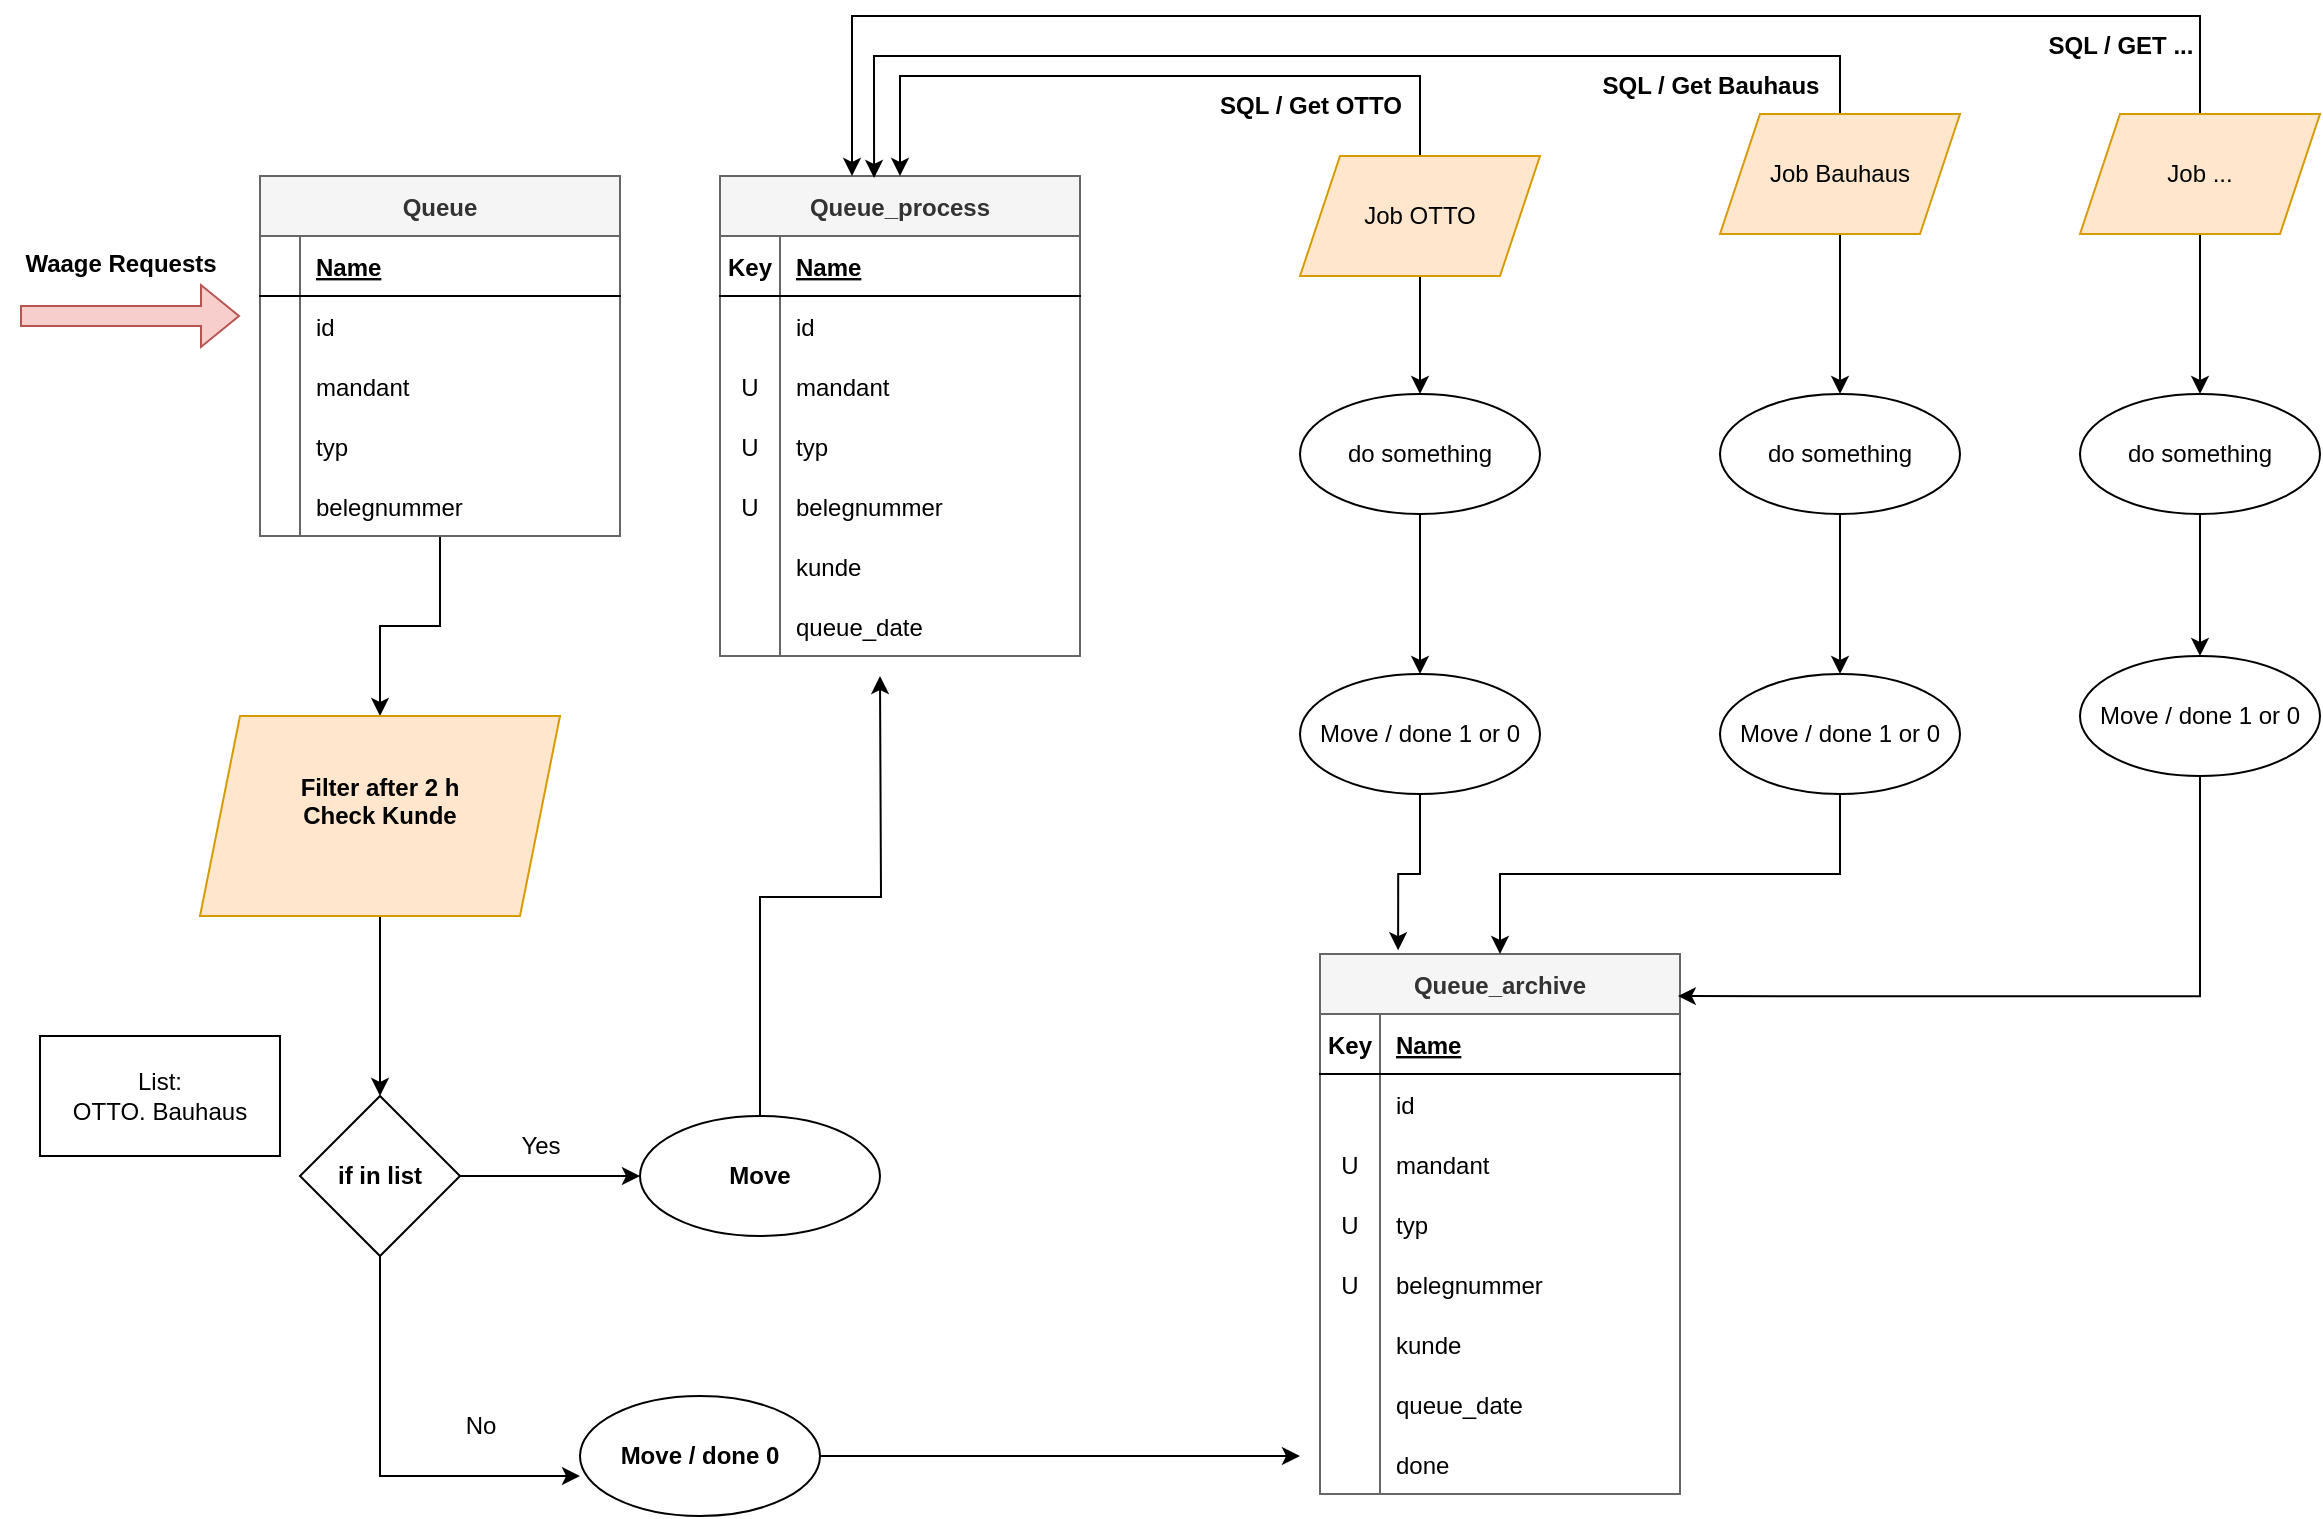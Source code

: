 <mxfile version="20.1.1" type="github" pages="2">
  <diagram id="z2wBURFKFUIlG5yU794I" name="OMS Queue">
    <mxGraphModel dx="1142" dy="587" grid="1" gridSize="10" guides="1" tooltips="1" connect="1" arrows="1" fold="1" page="1" pageScale="1" pageWidth="1169" pageHeight="827" math="0" shadow="0">
      <root>
        <mxCell id="0" />
        <mxCell id="1" parent="0" />
        <mxCell id="aeMw-utTPkroUPWTOBPH-69" value="" style="edgeStyle=orthogonalEdgeStyle;rounded=0;orthogonalLoop=1;jettySize=auto;html=1;" parent="1" source="aeMw-utTPkroUPWTOBPH-1" target="aeMw-utTPkroUPWTOBPH-68" edge="1">
          <mxGeometry relative="1" as="geometry" />
        </mxCell>
        <mxCell id="aeMw-utTPkroUPWTOBPH-1" value="Queue" style="shape=table;startSize=30;container=1;collapsible=1;childLayout=tableLayout;fixedRows=1;rowLines=0;fontStyle=1;align=center;resizeLast=1;fillColor=#f5f5f5;fontColor=#333333;strokeColor=#666666;" parent="1" vertex="1">
          <mxGeometry x="130" y="100" width="180" height="180" as="geometry" />
        </mxCell>
        <mxCell id="aeMw-utTPkroUPWTOBPH-2" value="" style="shape=tableRow;horizontal=0;startSize=0;swimlaneHead=0;swimlaneBody=0;fillColor=none;collapsible=0;dropTarget=0;points=[[0,0.5],[1,0.5]];portConstraint=eastwest;top=0;left=0;right=0;bottom=1;" parent="aeMw-utTPkroUPWTOBPH-1" vertex="1">
          <mxGeometry y="30" width="180" height="30" as="geometry" />
        </mxCell>
        <mxCell id="aeMw-utTPkroUPWTOBPH-3" value="" style="shape=partialRectangle;connectable=0;fillColor=none;top=0;left=0;bottom=0;right=0;fontStyle=1;overflow=hidden;" parent="aeMw-utTPkroUPWTOBPH-2" vertex="1">
          <mxGeometry width="20" height="30" as="geometry">
            <mxRectangle width="20" height="30" as="alternateBounds" />
          </mxGeometry>
        </mxCell>
        <mxCell id="aeMw-utTPkroUPWTOBPH-4" value="Name" style="shape=partialRectangle;connectable=0;fillColor=none;top=0;left=0;bottom=0;right=0;align=left;spacingLeft=6;fontStyle=5;overflow=hidden;" parent="aeMw-utTPkroUPWTOBPH-2" vertex="1">
          <mxGeometry x="20" width="160" height="30" as="geometry">
            <mxRectangle width="160" height="30" as="alternateBounds" />
          </mxGeometry>
        </mxCell>
        <mxCell id="aeMw-utTPkroUPWTOBPH-5" value="" style="shape=tableRow;horizontal=0;startSize=0;swimlaneHead=0;swimlaneBody=0;fillColor=none;collapsible=0;dropTarget=0;points=[[0,0.5],[1,0.5]];portConstraint=eastwest;top=0;left=0;right=0;bottom=0;" parent="aeMw-utTPkroUPWTOBPH-1" vertex="1">
          <mxGeometry y="60" width="180" height="30" as="geometry" />
        </mxCell>
        <mxCell id="aeMw-utTPkroUPWTOBPH-6" value="" style="shape=partialRectangle;connectable=0;fillColor=none;top=0;left=0;bottom=0;right=0;editable=1;overflow=hidden;" parent="aeMw-utTPkroUPWTOBPH-5" vertex="1">
          <mxGeometry width="20" height="30" as="geometry">
            <mxRectangle width="20" height="30" as="alternateBounds" />
          </mxGeometry>
        </mxCell>
        <mxCell id="aeMw-utTPkroUPWTOBPH-7" value="id" style="shape=partialRectangle;connectable=0;fillColor=none;top=0;left=0;bottom=0;right=0;align=left;spacingLeft=6;overflow=hidden;" parent="aeMw-utTPkroUPWTOBPH-5" vertex="1">
          <mxGeometry x="20" width="160" height="30" as="geometry">
            <mxRectangle width="160" height="30" as="alternateBounds" />
          </mxGeometry>
        </mxCell>
        <mxCell id="aeMw-utTPkroUPWTOBPH-8" value="" style="shape=tableRow;horizontal=0;startSize=0;swimlaneHead=0;swimlaneBody=0;fillColor=none;collapsible=0;dropTarget=0;points=[[0,0.5],[1,0.5]];portConstraint=eastwest;top=0;left=0;right=0;bottom=0;" parent="aeMw-utTPkroUPWTOBPH-1" vertex="1">
          <mxGeometry y="90" width="180" height="30" as="geometry" />
        </mxCell>
        <mxCell id="aeMw-utTPkroUPWTOBPH-9" value="" style="shape=partialRectangle;connectable=0;fillColor=none;top=0;left=0;bottom=0;right=0;editable=1;overflow=hidden;" parent="aeMw-utTPkroUPWTOBPH-8" vertex="1">
          <mxGeometry width="20" height="30" as="geometry">
            <mxRectangle width="20" height="30" as="alternateBounds" />
          </mxGeometry>
        </mxCell>
        <mxCell id="aeMw-utTPkroUPWTOBPH-10" value="mandant" style="shape=partialRectangle;connectable=0;fillColor=none;top=0;left=0;bottom=0;right=0;align=left;spacingLeft=6;overflow=hidden;" parent="aeMw-utTPkroUPWTOBPH-8" vertex="1">
          <mxGeometry x="20" width="160" height="30" as="geometry">
            <mxRectangle width="160" height="30" as="alternateBounds" />
          </mxGeometry>
        </mxCell>
        <mxCell id="aeMw-utTPkroUPWTOBPH-19" value="" style="shape=tableRow;horizontal=0;startSize=0;swimlaneHead=0;swimlaneBody=0;fillColor=none;collapsible=0;dropTarget=0;points=[[0,0.5],[1,0.5]];portConstraint=eastwest;top=0;left=0;right=0;bottom=0;" parent="aeMw-utTPkroUPWTOBPH-1" vertex="1">
          <mxGeometry y="120" width="180" height="30" as="geometry" />
        </mxCell>
        <mxCell id="aeMw-utTPkroUPWTOBPH-20" value="" style="shape=partialRectangle;connectable=0;fillColor=none;top=0;left=0;bottom=0;right=0;editable=1;overflow=hidden;" parent="aeMw-utTPkroUPWTOBPH-19" vertex="1">
          <mxGeometry width="20" height="30" as="geometry">
            <mxRectangle width="20" height="30" as="alternateBounds" />
          </mxGeometry>
        </mxCell>
        <mxCell id="aeMw-utTPkroUPWTOBPH-21" value="typ" style="shape=partialRectangle;connectable=0;fillColor=none;top=0;left=0;bottom=0;right=0;align=left;spacingLeft=6;overflow=hidden;" parent="aeMw-utTPkroUPWTOBPH-19" vertex="1">
          <mxGeometry x="20" width="160" height="30" as="geometry">
            <mxRectangle width="160" height="30" as="alternateBounds" />
          </mxGeometry>
        </mxCell>
        <mxCell id="aeMw-utTPkroUPWTOBPH-11" value="" style="shape=tableRow;horizontal=0;startSize=0;swimlaneHead=0;swimlaneBody=0;fillColor=none;collapsible=0;dropTarget=0;points=[[0,0.5],[1,0.5]];portConstraint=eastwest;top=0;left=0;right=0;bottom=0;" parent="aeMw-utTPkroUPWTOBPH-1" vertex="1">
          <mxGeometry y="150" width="180" height="30" as="geometry" />
        </mxCell>
        <mxCell id="aeMw-utTPkroUPWTOBPH-12" value="" style="shape=partialRectangle;connectable=0;fillColor=none;top=0;left=0;bottom=0;right=0;editable=1;overflow=hidden;" parent="aeMw-utTPkroUPWTOBPH-11" vertex="1">
          <mxGeometry width="20" height="30" as="geometry">
            <mxRectangle width="20" height="30" as="alternateBounds" />
          </mxGeometry>
        </mxCell>
        <mxCell id="aeMw-utTPkroUPWTOBPH-13" value="belegnummer" style="shape=partialRectangle;connectable=0;fillColor=none;top=0;left=0;bottom=0;right=0;align=left;spacingLeft=6;overflow=hidden;" parent="aeMw-utTPkroUPWTOBPH-11" vertex="1">
          <mxGeometry x="20" width="160" height="30" as="geometry">
            <mxRectangle width="160" height="30" as="alternateBounds" />
          </mxGeometry>
        </mxCell>
        <mxCell id="aeMw-utTPkroUPWTOBPH-25" value="Queue_process" style="shape=table;startSize=30;container=1;collapsible=1;childLayout=tableLayout;fixedRows=1;rowLines=0;fontStyle=1;align=center;resizeLast=1;fillColor=#f5f5f5;fontColor=#333333;strokeColor=#666666;" parent="1" vertex="1">
          <mxGeometry x="360" y="100" width="180" height="240" as="geometry" />
        </mxCell>
        <mxCell id="aeMw-utTPkroUPWTOBPH-26" value="" style="shape=tableRow;horizontal=0;startSize=0;swimlaneHead=0;swimlaneBody=0;fillColor=none;collapsible=0;dropTarget=0;points=[[0,0.5],[1,0.5]];portConstraint=eastwest;top=0;left=0;right=0;bottom=1;" parent="aeMw-utTPkroUPWTOBPH-25" vertex="1">
          <mxGeometry y="30" width="180" height="30" as="geometry" />
        </mxCell>
        <mxCell id="aeMw-utTPkroUPWTOBPH-27" value="Key" style="shape=partialRectangle;connectable=0;fillColor=none;top=0;left=0;bottom=0;right=0;fontStyle=1;overflow=hidden;" parent="aeMw-utTPkroUPWTOBPH-26" vertex="1">
          <mxGeometry width="30" height="30" as="geometry">
            <mxRectangle width="30" height="30" as="alternateBounds" />
          </mxGeometry>
        </mxCell>
        <mxCell id="aeMw-utTPkroUPWTOBPH-28" value="Name" style="shape=partialRectangle;connectable=0;fillColor=none;top=0;left=0;bottom=0;right=0;align=left;spacingLeft=6;fontStyle=5;overflow=hidden;" parent="aeMw-utTPkroUPWTOBPH-26" vertex="1">
          <mxGeometry x="30" width="150" height="30" as="geometry">
            <mxRectangle width="150" height="30" as="alternateBounds" />
          </mxGeometry>
        </mxCell>
        <mxCell id="aeMw-utTPkroUPWTOBPH-29" value="" style="shape=tableRow;horizontal=0;startSize=0;swimlaneHead=0;swimlaneBody=0;fillColor=none;collapsible=0;dropTarget=0;points=[[0,0.5],[1,0.5]];portConstraint=eastwest;top=0;left=0;right=0;bottom=0;" parent="aeMw-utTPkroUPWTOBPH-25" vertex="1">
          <mxGeometry y="60" width="180" height="30" as="geometry" />
        </mxCell>
        <mxCell id="aeMw-utTPkroUPWTOBPH-30" value="" style="shape=partialRectangle;connectable=0;fillColor=none;top=0;left=0;bottom=0;right=0;editable=1;overflow=hidden;" parent="aeMw-utTPkroUPWTOBPH-29" vertex="1">
          <mxGeometry width="30" height="30" as="geometry">
            <mxRectangle width="30" height="30" as="alternateBounds" />
          </mxGeometry>
        </mxCell>
        <mxCell id="aeMw-utTPkroUPWTOBPH-31" value="id" style="shape=partialRectangle;connectable=0;fillColor=none;top=0;left=0;bottom=0;right=0;align=left;spacingLeft=6;overflow=hidden;" parent="aeMw-utTPkroUPWTOBPH-29" vertex="1">
          <mxGeometry x="30" width="150" height="30" as="geometry">
            <mxRectangle width="150" height="30" as="alternateBounds" />
          </mxGeometry>
        </mxCell>
        <mxCell id="aeMw-utTPkroUPWTOBPH-32" value="" style="shape=tableRow;horizontal=0;startSize=0;swimlaneHead=0;swimlaneBody=0;fillColor=none;collapsible=0;dropTarget=0;points=[[0,0.5],[1,0.5]];portConstraint=eastwest;top=0;left=0;right=0;bottom=0;" parent="aeMw-utTPkroUPWTOBPH-25" vertex="1">
          <mxGeometry y="90" width="180" height="30" as="geometry" />
        </mxCell>
        <mxCell id="aeMw-utTPkroUPWTOBPH-33" value="U" style="shape=partialRectangle;connectable=0;fillColor=none;top=0;left=0;bottom=0;right=0;editable=1;overflow=hidden;" parent="aeMw-utTPkroUPWTOBPH-32" vertex="1">
          <mxGeometry width="30" height="30" as="geometry">
            <mxRectangle width="30" height="30" as="alternateBounds" />
          </mxGeometry>
        </mxCell>
        <mxCell id="aeMw-utTPkroUPWTOBPH-34" value="mandant" style="shape=partialRectangle;connectable=0;fillColor=none;top=0;left=0;bottom=0;right=0;align=left;spacingLeft=6;overflow=hidden;" parent="aeMw-utTPkroUPWTOBPH-32" vertex="1">
          <mxGeometry x="30" width="150" height="30" as="geometry">
            <mxRectangle width="150" height="30" as="alternateBounds" />
          </mxGeometry>
        </mxCell>
        <mxCell id="aeMw-utTPkroUPWTOBPH-35" value="" style="shape=tableRow;horizontal=0;startSize=0;swimlaneHead=0;swimlaneBody=0;fillColor=none;collapsible=0;dropTarget=0;points=[[0,0.5],[1,0.5]];portConstraint=eastwest;top=0;left=0;right=0;bottom=0;" parent="aeMw-utTPkroUPWTOBPH-25" vertex="1">
          <mxGeometry y="120" width="180" height="30" as="geometry" />
        </mxCell>
        <mxCell id="aeMw-utTPkroUPWTOBPH-36" value="U" style="shape=partialRectangle;connectable=0;fillColor=none;top=0;left=0;bottom=0;right=0;editable=1;overflow=hidden;" parent="aeMw-utTPkroUPWTOBPH-35" vertex="1">
          <mxGeometry width="30" height="30" as="geometry">
            <mxRectangle width="30" height="30" as="alternateBounds" />
          </mxGeometry>
        </mxCell>
        <mxCell id="aeMw-utTPkroUPWTOBPH-37" value="typ" style="shape=partialRectangle;connectable=0;fillColor=none;top=0;left=0;bottom=0;right=0;align=left;spacingLeft=6;overflow=hidden;" parent="aeMw-utTPkroUPWTOBPH-35" vertex="1">
          <mxGeometry x="30" width="150" height="30" as="geometry">
            <mxRectangle width="150" height="30" as="alternateBounds" />
          </mxGeometry>
        </mxCell>
        <mxCell id="aeMw-utTPkroUPWTOBPH-38" value="" style="shape=tableRow;horizontal=0;startSize=0;swimlaneHead=0;swimlaneBody=0;fillColor=none;collapsible=0;dropTarget=0;points=[[0,0.5],[1,0.5]];portConstraint=eastwest;top=0;left=0;right=0;bottom=0;" parent="aeMw-utTPkroUPWTOBPH-25" vertex="1">
          <mxGeometry y="150" width="180" height="30" as="geometry" />
        </mxCell>
        <mxCell id="aeMw-utTPkroUPWTOBPH-39" value="U" style="shape=partialRectangle;connectable=0;fillColor=none;top=0;left=0;bottom=0;right=0;editable=1;overflow=hidden;" parent="aeMw-utTPkroUPWTOBPH-38" vertex="1">
          <mxGeometry width="30" height="30" as="geometry">
            <mxRectangle width="30" height="30" as="alternateBounds" />
          </mxGeometry>
        </mxCell>
        <mxCell id="aeMw-utTPkroUPWTOBPH-40" value="belegnummer" style="shape=partialRectangle;connectable=0;fillColor=none;top=0;left=0;bottom=0;right=0;align=left;spacingLeft=6;overflow=hidden;" parent="aeMw-utTPkroUPWTOBPH-38" vertex="1">
          <mxGeometry x="30" width="150" height="30" as="geometry">
            <mxRectangle width="150" height="30" as="alternateBounds" />
          </mxGeometry>
        </mxCell>
        <mxCell id="aeMw-utTPkroUPWTOBPH-41" value="" style="shape=tableRow;horizontal=0;startSize=0;swimlaneHead=0;swimlaneBody=0;fillColor=none;collapsible=0;dropTarget=0;points=[[0,0.5],[1,0.5]];portConstraint=eastwest;top=0;left=0;right=0;bottom=0;" parent="aeMw-utTPkroUPWTOBPH-25" vertex="1">
          <mxGeometry y="180" width="180" height="30" as="geometry" />
        </mxCell>
        <mxCell id="aeMw-utTPkroUPWTOBPH-42" value="" style="shape=partialRectangle;connectable=0;fillColor=none;top=0;left=0;bottom=0;right=0;editable=1;overflow=hidden;" parent="aeMw-utTPkroUPWTOBPH-41" vertex="1">
          <mxGeometry width="30" height="30" as="geometry">
            <mxRectangle width="30" height="30" as="alternateBounds" />
          </mxGeometry>
        </mxCell>
        <mxCell id="aeMw-utTPkroUPWTOBPH-43" value="kunde" style="shape=partialRectangle;connectable=0;fillColor=none;top=0;left=0;bottom=0;right=0;align=left;spacingLeft=6;overflow=hidden;" parent="aeMw-utTPkroUPWTOBPH-41" vertex="1">
          <mxGeometry x="30" width="150" height="30" as="geometry">
            <mxRectangle width="150" height="30" as="alternateBounds" />
          </mxGeometry>
        </mxCell>
        <mxCell id="aeMw-utTPkroUPWTOBPH-98" value="" style="shape=tableRow;horizontal=0;startSize=0;swimlaneHead=0;swimlaneBody=0;fillColor=none;collapsible=0;dropTarget=0;points=[[0,0.5],[1,0.5]];portConstraint=eastwest;top=0;left=0;right=0;bottom=0;" parent="aeMw-utTPkroUPWTOBPH-25" vertex="1">
          <mxGeometry y="210" width="180" height="30" as="geometry" />
        </mxCell>
        <mxCell id="aeMw-utTPkroUPWTOBPH-99" value="" style="shape=partialRectangle;connectable=0;fillColor=none;top=0;left=0;bottom=0;right=0;editable=1;overflow=hidden;" parent="aeMw-utTPkroUPWTOBPH-98" vertex="1">
          <mxGeometry width="30" height="30" as="geometry">
            <mxRectangle width="30" height="30" as="alternateBounds" />
          </mxGeometry>
        </mxCell>
        <mxCell id="aeMw-utTPkroUPWTOBPH-100" value="queue_date" style="shape=partialRectangle;connectable=0;fillColor=none;top=0;left=0;bottom=0;right=0;align=left;spacingLeft=6;overflow=hidden;" parent="aeMw-utTPkroUPWTOBPH-98" vertex="1">
          <mxGeometry x="30" width="150" height="30" as="geometry">
            <mxRectangle width="150" height="30" as="alternateBounds" />
          </mxGeometry>
        </mxCell>
        <mxCell id="aeMw-utTPkroUPWTOBPH-44" value="Queue_archive" style="shape=table;startSize=30;container=1;collapsible=1;childLayout=tableLayout;fixedRows=1;rowLines=0;fontStyle=1;align=center;resizeLast=1;fillColor=#f5f5f5;fontColor=#333333;strokeColor=#666666;" parent="1" vertex="1">
          <mxGeometry x="660" y="489" width="180" height="270" as="geometry">
            <mxRectangle x="720" y="130" width="130" height="30" as="alternateBounds" />
          </mxGeometry>
        </mxCell>
        <mxCell id="aeMw-utTPkroUPWTOBPH-45" value="" style="shape=tableRow;horizontal=0;startSize=0;swimlaneHead=0;swimlaneBody=0;fillColor=none;collapsible=0;dropTarget=0;points=[[0,0.5],[1,0.5]];portConstraint=eastwest;top=0;left=0;right=0;bottom=1;" parent="aeMw-utTPkroUPWTOBPH-44" vertex="1">
          <mxGeometry y="30" width="180" height="30" as="geometry" />
        </mxCell>
        <mxCell id="aeMw-utTPkroUPWTOBPH-46" value="Key" style="shape=partialRectangle;connectable=0;fillColor=none;top=0;left=0;bottom=0;right=0;fontStyle=1;overflow=hidden;" parent="aeMw-utTPkroUPWTOBPH-45" vertex="1">
          <mxGeometry width="30" height="30" as="geometry">
            <mxRectangle width="30" height="30" as="alternateBounds" />
          </mxGeometry>
        </mxCell>
        <mxCell id="aeMw-utTPkroUPWTOBPH-47" value="Name" style="shape=partialRectangle;connectable=0;fillColor=none;top=0;left=0;bottom=0;right=0;align=left;spacingLeft=6;fontStyle=5;overflow=hidden;" parent="aeMw-utTPkroUPWTOBPH-45" vertex="1">
          <mxGeometry x="30" width="150" height="30" as="geometry">
            <mxRectangle width="150" height="30" as="alternateBounds" />
          </mxGeometry>
        </mxCell>
        <mxCell id="aeMw-utTPkroUPWTOBPH-48" value="" style="shape=tableRow;horizontal=0;startSize=0;swimlaneHead=0;swimlaneBody=0;fillColor=none;collapsible=0;dropTarget=0;points=[[0,0.5],[1,0.5]];portConstraint=eastwest;top=0;left=0;right=0;bottom=0;" parent="aeMw-utTPkroUPWTOBPH-44" vertex="1">
          <mxGeometry y="60" width="180" height="30" as="geometry" />
        </mxCell>
        <mxCell id="aeMw-utTPkroUPWTOBPH-49" value="" style="shape=partialRectangle;connectable=0;fillColor=none;top=0;left=0;bottom=0;right=0;editable=1;overflow=hidden;" parent="aeMw-utTPkroUPWTOBPH-48" vertex="1">
          <mxGeometry width="30" height="30" as="geometry">
            <mxRectangle width="30" height="30" as="alternateBounds" />
          </mxGeometry>
        </mxCell>
        <mxCell id="aeMw-utTPkroUPWTOBPH-50" value="id" style="shape=partialRectangle;connectable=0;fillColor=none;top=0;left=0;bottom=0;right=0;align=left;spacingLeft=6;overflow=hidden;" parent="aeMw-utTPkroUPWTOBPH-48" vertex="1">
          <mxGeometry x="30" width="150" height="30" as="geometry">
            <mxRectangle width="150" height="30" as="alternateBounds" />
          </mxGeometry>
        </mxCell>
        <mxCell id="aeMw-utTPkroUPWTOBPH-51" value="" style="shape=tableRow;horizontal=0;startSize=0;swimlaneHead=0;swimlaneBody=0;fillColor=none;collapsible=0;dropTarget=0;points=[[0,0.5],[1,0.5]];portConstraint=eastwest;top=0;left=0;right=0;bottom=0;" parent="aeMw-utTPkroUPWTOBPH-44" vertex="1">
          <mxGeometry y="90" width="180" height="30" as="geometry" />
        </mxCell>
        <mxCell id="aeMw-utTPkroUPWTOBPH-52" value="U" style="shape=partialRectangle;connectable=0;fillColor=none;top=0;left=0;bottom=0;right=0;editable=1;overflow=hidden;" parent="aeMw-utTPkroUPWTOBPH-51" vertex="1">
          <mxGeometry width="30" height="30" as="geometry">
            <mxRectangle width="30" height="30" as="alternateBounds" />
          </mxGeometry>
        </mxCell>
        <mxCell id="aeMw-utTPkroUPWTOBPH-53" value="mandant" style="shape=partialRectangle;connectable=0;fillColor=none;top=0;left=0;bottom=0;right=0;align=left;spacingLeft=6;overflow=hidden;" parent="aeMw-utTPkroUPWTOBPH-51" vertex="1">
          <mxGeometry x="30" width="150" height="30" as="geometry">
            <mxRectangle width="150" height="30" as="alternateBounds" />
          </mxGeometry>
        </mxCell>
        <mxCell id="aeMw-utTPkroUPWTOBPH-54" value="" style="shape=tableRow;horizontal=0;startSize=0;swimlaneHead=0;swimlaneBody=0;fillColor=none;collapsible=0;dropTarget=0;points=[[0,0.5],[1,0.5]];portConstraint=eastwest;top=0;left=0;right=0;bottom=0;" parent="aeMw-utTPkroUPWTOBPH-44" vertex="1">
          <mxGeometry y="120" width="180" height="30" as="geometry" />
        </mxCell>
        <mxCell id="aeMw-utTPkroUPWTOBPH-55" value="U" style="shape=partialRectangle;connectable=0;fillColor=none;top=0;left=0;bottom=0;right=0;editable=1;overflow=hidden;" parent="aeMw-utTPkroUPWTOBPH-54" vertex="1">
          <mxGeometry width="30" height="30" as="geometry">
            <mxRectangle width="30" height="30" as="alternateBounds" />
          </mxGeometry>
        </mxCell>
        <mxCell id="aeMw-utTPkroUPWTOBPH-56" value="typ" style="shape=partialRectangle;connectable=0;fillColor=none;top=0;left=0;bottom=0;right=0;align=left;spacingLeft=6;overflow=hidden;" parent="aeMw-utTPkroUPWTOBPH-54" vertex="1">
          <mxGeometry x="30" width="150" height="30" as="geometry">
            <mxRectangle width="150" height="30" as="alternateBounds" />
          </mxGeometry>
        </mxCell>
        <mxCell id="aeMw-utTPkroUPWTOBPH-57" value="" style="shape=tableRow;horizontal=0;startSize=0;swimlaneHead=0;swimlaneBody=0;fillColor=none;collapsible=0;dropTarget=0;points=[[0,0.5],[1,0.5]];portConstraint=eastwest;top=0;left=0;right=0;bottom=0;" parent="aeMw-utTPkroUPWTOBPH-44" vertex="1">
          <mxGeometry y="150" width="180" height="30" as="geometry" />
        </mxCell>
        <mxCell id="aeMw-utTPkroUPWTOBPH-58" value="U" style="shape=partialRectangle;connectable=0;fillColor=none;top=0;left=0;bottom=0;right=0;editable=1;overflow=hidden;" parent="aeMw-utTPkroUPWTOBPH-57" vertex="1">
          <mxGeometry width="30" height="30" as="geometry">
            <mxRectangle width="30" height="30" as="alternateBounds" />
          </mxGeometry>
        </mxCell>
        <mxCell id="aeMw-utTPkroUPWTOBPH-59" value="belegnummer" style="shape=partialRectangle;connectable=0;fillColor=none;top=0;left=0;bottom=0;right=0;align=left;spacingLeft=6;overflow=hidden;" parent="aeMw-utTPkroUPWTOBPH-57" vertex="1">
          <mxGeometry x="30" width="150" height="30" as="geometry">
            <mxRectangle width="150" height="30" as="alternateBounds" />
          </mxGeometry>
        </mxCell>
        <mxCell id="aeMw-utTPkroUPWTOBPH-60" value="" style="shape=tableRow;horizontal=0;startSize=0;swimlaneHead=0;swimlaneBody=0;fillColor=none;collapsible=0;dropTarget=0;points=[[0,0.5],[1,0.5]];portConstraint=eastwest;top=0;left=0;right=0;bottom=0;" parent="aeMw-utTPkroUPWTOBPH-44" vertex="1">
          <mxGeometry y="180" width="180" height="30" as="geometry" />
        </mxCell>
        <mxCell id="aeMw-utTPkroUPWTOBPH-61" value="" style="shape=partialRectangle;connectable=0;fillColor=none;top=0;left=0;bottom=0;right=0;editable=1;overflow=hidden;" parent="aeMw-utTPkroUPWTOBPH-60" vertex="1">
          <mxGeometry width="30" height="30" as="geometry">
            <mxRectangle width="30" height="30" as="alternateBounds" />
          </mxGeometry>
        </mxCell>
        <mxCell id="aeMw-utTPkroUPWTOBPH-62" value="kunde" style="shape=partialRectangle;connectable=0;fillColor=none;top=0;left=0;bottom=0;right=0;align=left;spacingLeft=6;overflow=hidden;" parent="aeMw-utTPkroUPWTOBPH-60" vertex="1">
          <mxGeometry x="30" width="150" height="30" as="geometry">
            <mxRectangle width="150" height="30" as="alternateBounds" />
          </mxGeometry>
        </mxCell>
        <mxCell id="aeMw-utTPkroUPWTOBPH-63" value="" style="shape=tableRow;horizontal=0;startSize=0;swimlaneHead=0;swimlaneBody=0;fillColor=none;collapsible=0;dropTarget=0;points=[[0,0.5],[1,0.5]];portConstraint=eastwest;top=0;left=0;right=0;bottom=0;" parent="aeMw-utTPkroUPWTOBPH-44" vertex="1">
          <mxGeometry y="210" width="180" height="30" as="geometry" />
        </mxCell>
        <mxCell id="aeMw-utTPkroUPWTOBPH-64" value="" style="shape=partialRectangle;connectable=0;fillColor=none;top=0;left=0;bottom=0;right=0;editable=1;overflow=hidden;" parent="aeMw-utTPkroUPWTOBPH-63" vertex="1">
          <mxGeometry width="30" height="30" as="geometry">
            <mxRectangle width="30" height="30" as="alternateBounds" />
          </mxGeometry>
        </mxCell>
        <mxCell id="aeMw-utTPkroUPWTOBPH-65" value="queue_date" style="shape=partialRectangle;connectable=0;fillColor=none;top=0;left=0;bottom=0;right=0;align=left;spacingLeft=6;overflow=hidden;" parent="aeMw-utTPkroUPWTOBPH-63" vertex="1">
          <mxGeometry x="30" width="150" height="30" as="geometry">
            <mxRectangle width="150" height="30" as="alternateBounds" />
          </mxGeometry>
        </mxCell>
        <mxCell id="aeMw-utTPkroUPWTOBPH-91" value="" style="shape=tableRow;horizontal=0;startSize=0;swimlaneHead=0;swimlaneBody=0;fillColor=none;collapsible=0;dropTarget=0;points=[[0,0.5],[1,0.5]];portConstraint=eastwest;top=0;left=0;right=0;bottom=0;" parent="aeMw-utTPkroUPWTOBPH-44" vertex="1">
          <mxGeometry y="240" width="180" height="30" as="geometry" />
        </mxCell>
        <mxCell id="aeMw-utTPkroUPWTOBPH-92" value="" style="shape=partialRectangle;connectable=0;fillColor=none;top=0;left=0;bottom=0;right=0;editable=1;overflow=hidden;" parent="aeMw-utTPkroUPWTOBPH-91" vertex="1">
          <mxGeometry width="30" height="30" as="geometry">
            <mxRectangle width="30" height="30" as="alternateBounds" />
          </mxGeometry>
        </mxCell>
        <mxCell id="aeMw-utTPkroUPWTOBPH-93" value="done" style="shape=partialRectangle;connectable=0;fillColor=none;top=0;left=0;bottom=0;right=0;align=left;spacingLeft=6;overflow=hidden;" parent="aeMw-utTPkroUPWTOBPH-91" vertex="1">
          <mxGeometry x="30" width="150" height="30" as="geometry">
            <mxRectangle width="150" height="30" as="alternateBounds" />
          </mxGeometry>
        </mxCell>
        <mxCell id="aeMw-utTPkroUPWTOBPH-96" style="edgeStyle=orthogonalEdgeStyle;rounded=0;orthogonalLoop=1;jettySize=auto;html=1;exitX=0.5;exitY=1;exitDx=0;exitDy=0;entryX=0.5;entryY=0;entryDx=0;entryDy=0;" parent="1" source="aeMw-utTPkroUPWTOBPH-68" target="aeMw-utTPkroUPWTOBPH-72" edge="1">
          <mxGeometry relative="1" as="geometry" />
        </mxCell>
        <mxCell id="aeMw-utTPkroUPWTOBPH-68" value="&lt;div&gt;Filter after 2 h&lt;/div&gt;&lt;div&gt;Check Kunde &lt;/div&gt;&lt;div&gt;&lt;br&gt;&lt;/div&gt;" style="shape=parallelogram;perimeter=parallelogramPerimeter;whiteSpace=wrap;html=1;fixedSize=1;startSize=30;fontStyle=1;fillColor=#ffe6cc;strokeColor=#d79b00;" parent="1" vertex="1">
          <mxGeometry x="100" y="370" width="180" height="100" as="geometry" />
        </mxCell>
        <mxCell id="aeMw-utTPkroUPWTOBPH-85" value="" style="edgeStyle=orthogonalEdgeStyle;rounded=0;orthogonalLoop=1;jettySize=auto;html=1;" parent="1" source="aeMw-utTPkroUPWTOBPH-72" target="aeMw-utTPkroUPWTOBPH-84" edge="1">
          <mxGeometry relative="1" as="geometry" />
        </mxCell>
        <mxCell id="aeMw-utTPkroUPWTOBPH-90" style="edgeStyle=orthogonalEdgeStyle;rounded=0;orthogonalLoop=1;jettySize=auto;html=1;exitX=0.5;exitY=1;exitDx=0;exitDy=0;entryX=0;entryY=0.667;entryDx=0;entryDy=0;entryPerimeter=0;" parent="1" source="aeMw-utTPkroUPWTOBPH-72" target="aeMw-utTPkroUPWTOBPH-78" edge="1">
          <mxGeometry relative="1" as="geometry" />
        </mxCell>
        <mxCell id="aeMw-utTPkroUPWTOBPH-72" value="if in list" style="rhombus;whiteSpace=wrap;html=1;startSize=30;fontStyle=1;" parent="1" vertex="1">
          <mxGeometry x="150" y="560" width="80" height="80" as="geometry" />
        </mxCell>
        <mxCell id="aeMw-utTPkroUPWTOBPH-126" style="edgeStyle=orthogonalEdgeStyle;rounded=0;orthogonalLoop=1;jettySize=auto;html=1;exitX=1;exitY=0.5;exitDx=0;exitDy=0;" parent="1" source="aeMw-utTPkroUPWTOBPH-78" edge="1">
          <mxGeometry relative="1" as="geometry">
            <mxPoint x="650" y="740" as="targetPoint" />
          </mxGeometry>
        </mxCell>
        <mxCell id="aeMw-utTPkroUPWTOBPH-78" value="Move / done 0" style="ellipse;whiteSpace=wrap;html=1;startSize=30;fontStyle=1;" parent="1" vertex="1">
          <mxGeometry x="290" y="710" width="120" height="60" as="geometry" />
        </mxCell>
        <mxCell id="aeMw-utTPkroUPWTOBPH-81" value="No" style="text;html=1;align=center;verticalAlign=middle;resizable=0;points=[];autosize=1;strokeColor=none;fillColor=none;" parent="1" vertex="1">
          <mxGeometry x="220" y="710" width="40" height="30" as="geometry" />
        </mxCell>
        <mxCell id="aeMw-utTPkroUPWTOBPH-95" style="edgeStyle=orthogonalEdgeStyle;rounded=0;orthogonalLoop=1;jettySize=auto;html=1;exitX=0.5;exitY=0;exitDx=0;exitDy=0;" parent="1" source="aeMw-utTPkroUPWTOBPH-84" edge="1">
          <mxGeometry relative="1" as="geometry">
            <mxPoint x="440" y="350" as="targetPoint" />
          </mxGeometry>
        </mxCell>
        <mxCell id="aeMw-utTPkroUPWTOBPH-84" value="Move" style="ellipse;whiteSpace=wrap;html=1;startSize=30;fontStyle=1;" parent="1" vertex="1">
          <mxGeometry x="320" y="570" width="120" height="60" as="geometry" />
        </mxCell>
        <mxCell id="aeMw-utTPkroUPWTOBPH-86" value="Yes" style="text;html=1;align=center;verticalAlign=middle;resizable=0;points=[];autosize=1;strokeColor=none;fillColor=none;" parent="1" vertex="1">
          <mxGeometry x="250" y="570" width="40" height="30" as="geometry" />
        </mxCell>
        <mxCell id="aeMw-utTPkroUPWTOBPH-97" value="&lt;div&gt;List: &lt;br&gt;&lt;/div&gt;&lt;div&gt;OTTO. Bauhaus&lt;br&gt;&lt;/div&gt;" style="rounded=0;whiteSpace=wrap;html=1;" parent="1" vertex="1">
          <mxGeometry x="20" y="530" width="120" height="60" as="geometry" />
        </mxCell>
        <mxCell id="aeMw-utTPkroUPWTOBPH-105" value="" style="edgeStyle=orthogonalEdgeStyle;rounded=0;orthogonalLoop=1;jettySize=auto;html=1;" parent="1" source="aeMw-utTPkroUPWTOBPH-102" target="aeMw-utTPkroUPWTOBPH-104" edge="1">
          <mxGeometry relative="1" as="geometry" />
        </mxCell>
        <mxCell id="aeMw-utTPkroUPWTOBPH-134" style="edgeStyle=orthogonalEdgeStyle;rounded=0;orthogonalLoop=1;jettySize=auto;html=1;exitX=0.5;exitY=0;exitDx=0;exitDy=0;entryX=0.5;entryY=0;entryDx=0;entryDy=0;" parent="1" source="aeMw-utTPkroUPWTOBPH-102" target="aeMw-utTPkroUPWTOBPH-25" edge="1">
          <mxGeometry relative="1" as="geometry">
            <Array as="points">
              <mxPoint x="710" y="50" />
              <mxPoint x="450" y="50" />
            </Array>
          </mxGeometry>
        </mxCell>
        <mxCell id="aeMw-utTPkroUPWTOBPH-102" value="Job OTTO" style="shape=parallelogram;perimeter=parallelogramPerimeter;whiteSpace=wrap;html=1;fixedSize=1;fillColor=#ffe6cc;strokeColor=#d79b00;" parent="1" vertex="1">
          <mxGeometry x="650" y="90" width="120" height="60" as="geometry" />
        </mxCell>
        <mxCell id="aeMw-utTPkroUPWTOBPH-107" value="" style="edgeStyle=orthogonalEdgeStyle;rounded=0;orthogonalLoop=1;jettySize=auto;html=1;" parent="1" source="aeMw-utTPkroUPWTOBPH-104" target="aeMw-utTPkroUPWTOBPH-106" edge="1">
          <mxGeometry relative="1" as="geometry" />
        </mxCell>
        <mxCell id="aeMw-utTPkroUPWTOBPH-104" value="do something" style="ellipse;whiteSpace=wrap;html=1;" parent="1" vertex="1">
          <mxGeometry x="650" y="209" width="120" height="60" as="geometry" />
        </mxCell>
        <mxCell id="aeMw-utTPkroUPWTOBPH-117" style="edgeStyle=orthogonalEdgeStyle;rounded=0;orthogonalLoop=1;jettySize=auto;html=1;exitX=0.5;exitY=1;exitDx=0;exitDy=0;entryX=0.217;entryY=-0.007;entryDx=0;entryDy=0;entryPerimeter=0;" parent="1" source="aeMw-utTPkroUPWTOBPH-106" target="aeMw-utTPkroUPWTOBPH-44" edge="1">
          <mxGeometry relative="1" as="geometry" />
        </mxCell>
        <mxCell id="aeMw-utTPkroUPWTOBPH-106" value="Move / done 1 or 0" style="ellipse;whiteSpace=wrap;html=1;" parent="1" vertex="1">
          <mxGeometry x="650" y="349" width="120" height="60" as="geometry" />
        </mxCell>
        <mxCell id="aeMw-utTPkroUPWTOBPH-113" value="" style="edgeStyle=orthogonalEdgeStyle;rounded=0;orthogonalLoop=1;jettySize=auto;html=1;" parent="1" source="aeMw-utTPkroUPWTOBPH-110" target="aeMw-utTPkroUPWTOBPH-112" edge="1">
          <mxGeometry relative="1" as="geometry" />
        </mxCell>
        <mxCell id="aeMw-utTPkroUPWTOBPH-120" style="edgeStyle=orthogonalEdgeStyle;rounded=0;orthogonalLoop=1;jettySize=auto;html=1;exitX=0;exitY=0.5;exitDx=0;exitDy=0;entryX=0.428;entryY=0.004;entryDx=0;entryDy=0;entryPerimeter=0;" parent="1" source="aeMw-utTPkroUPWTOBPH-110" target="aeMw-utTPkroUPWTOBPH-25" edge="1">
          <mxGeometry relative="1" as="geometry">
            <Array as="points">
              <mxPoint x="920" y="99" />
              <mxPoint x="920" y="40" />
              <mxPoint x="437" y="40" />
            </Array>
          </mxGeometry>
        </mxCell>
        <mxCell id="aeMw-utTPkroUPWTOBPH-110" value="Job Bauhaus" style="shape=parallelogram;perimeter=parallelogramPerimeter;whiteSpace=wrap;html=1;fixedSize=1;fillColor=#ffe6cc;strokeColor=#d79b00;" parent="1" vertex="1">
          <mxGeometry x="860" y="69" width="120" height="60" as="geometry" />
        </mxCell>
        <mxCell id="aeMw-utTPkroUPWTOBPH-115" value="" style="edgeStyle=orthogonalEdgeStyle;rounded=0;orthogonalLoop=1;jettySize=auto;html=1;" parent="1" source="aeMw-utTPkroUPWTOBPH-112" target="aeMw-utTPkroUPWTOBPH-114" edge="1">
          <mxGeometry relative="1" as="geometry" />
        </mxCell>
        <mxCell id="aeMw-utTPkroUPWTOBPH-112" value="do something" style="ellipse;whiteSpace=wrap;html=1;" parent="1" vertex="1">
          <mxGeometry x="860" y="209" width="120" height="60" as="geometry" />
        </mxCell>
        <mxCell id="aeMw-utTPkroUPWTOBPH-116" style="edgeStyle=orthogonalEdgeStyle;rounded=0;orthogonalLoop=1;jettySize=auto;html=1;exitX=0.5;exitY=1;exitDx=0;exitDy=0;" parent="1" source="aeMw-utTPkroUPWTOBPH-114" target="aeMw-utTPkroUPWTOBPH-44" edge="1">
          <mxGeometry relative="1" as="geometry" />
        </mxCell>
        <mxCell id="aeMw-utTPkroUPWTOBPH-114" value="Move / done 1 or 0" style="ellipse;whiteSpace=wrap;html=1;" parent="1" vertex="1">
          <mxGeometry x="860" y="349" width="120" height="60" as="geometry" />
        </mxCell>
        <mxCell id="aeMw-utTPkroUPWTOBPH-118" value="&lt;b&gt;SQL / Get OTTO &lt;/b&gt;" style="text;html=1;align=center;verticalAlign=middle;resizable=0;points=[];autosize=1;strokeColor=none;fillColor=none;" parent="1" vertex="1">
          <mxGeometry x="600" y="50" width="110" height="30" as="geometry" />
        </mxCell>
        <mxCell id="aeMw-utTPkroUPWTOBPH-119" value="&lt;b&gt;SQL / Get Bauhaus &lt;/b&gt;" style="text;html=1;align=center;verticalAlign=middle;resizable=0;points=[];autosize=1;strokeColor=none;fillColor=none;" parent="1" vertex="1">
          <mxGeometry x="790" y="40" width="130" height="30" as="geometry" />
        </mxCell>
        <mxCell id="aeMw-utTPkroUPWTOBPH-125" value="" style="edgeStyle=orthogonalEdgeStyle;rounded=0;orthogonalLoop=1;jettySize=auto;html=1;" parent="1" source="aeMw-utTPkroUPWTOBPH-121" target="aeMw-utTPkroUPWTOBPH-124" edge="1">
          <mxGeometry relative="1" as="geometry" />
        </mxCell>
        <mxCell id="aeMw-utTPkroUPWTOBPH-132" style="edgeStyle=orthogonalEdgeStyle;rounded=0;orthogonalLoop=1;jettySize=auto;html=1;exitX=0.5;exitY=0;exitDx=0;exitDy=0;" parent="1" source="aeMw-utTPkroUPWTOBPH-121" edge="1">
          <mxGeometry relative="1" as="geometry">
            <mxPoint x="426" y="100" as="targetPoint" />
            <Array as="points">
              <mxPoint x="1100" y="20" />
              <mxPoint x="426" y="20" />
            </Array>
          </mxGeometry>
        </mxCell>
        <mxCell id="aeMw-utTPkroUPWTOBPH-121" value="Job ..." style="shape=parallelogram;perimeter=parallelogramPerimeter;whiteSpace=wrap;html=1;fixedSize=1;fillColor=#ffe6cc;strokeColor=#d79b00;" parent="1" vertex="1">
          <mxGeometry x="1040" y="69" width="120" height="60" as="geometry" />
        </mxCell>
        <mxCell id="aeMw-utTPkroUPWTOBPH-130" value="" style="edgeStyle=orthogonalEdgeStyle;rounded=0;orthogonalLoop=1;jettySize=auto;html=1;" parent="1" source="aeMw-utTPkroUPWTOBPH-124" target="aeMw-utTPkroUPWTOBPH-129" edge="1">
          <mxGeometry relative="1" as="geometry" />
        </mxCell>
        <mxCell id="aeMw-utTPkroUPWTOBPH-124" value="do something" style="ellipse;whiteSpace=wrap;html=1;" parent="1" vertex="1">
          <mxGeometry x="1040" y="209" width="120" height="60" as="geometry" />
        </mxCell>
        <mxCell id="aeMw-utTPkroUPWTOBPH-127" value="" style="shape=flexArrow;endArrow=classic;html=1;rounded=0;fillColor=#f8cecc;strokeColor=#b85450;" parent="1" edge="1">
          <mxGeometry width="50" height="50" relative="1" as="geometry">
            <mxPoint x="10" y="170" as="sourcePoint" />
            <mxPoint x="120" y="170" as="targetPoint" />
          </mxGeometry>
        </mxCell>
        <mxCell id="aeMw-utTPkroUPWTOBPH-128" value="&lt;b&gt;Waage Requests&lt;/b&gt;" style="text;html=1;align=center;verticalAlign=middle;resizable=0;points=[];autosize=1;strokeColor=none;fillColor=none;" parent="1" vertex="1">
          <mxGeometry y="129" width="120" height="30" as="geometry" />
        </mxCell>
        <mxCell id="aeMw-utTPkroUPWTOBPH-131" style="edgeStyle=orthogonalEdgeStyle;rounded=0;orthogonalLoop=1;jettySize=auto;html=1;exitX=0.5;exitY=1;exitDx=0;exitDy=0;entryX=0.994;entryY=0.078;entryDx=0;entryDy=0;entryPerimeter=0;" parent="1" source="aeMw-utTPkroUPWTOBPH-129" target="aeMw-utTPkroUPWTOBPH-44" edge="1">
          <mxGeometry relative="1" as="geometry">
            <Array as="points">
              <mxPoint x="1100" y="510" />
            </Array>
          </mxGeometry>
        </mxCell>
        <mxCell id="aeMw-utTPkroUPWTOBPH-129" value="Move / done 1 or 0" style="ellipse;whiteSpace=wrap;html=1;" parent="1" vertex="1">
          <mxGeometry x="1040" y="340" width="120" height="60" as="geometry" />
        </mxCell>
        <mxCell id="aeMw-utTPkroUPWTOBPH-133" value="&lt;b&gt;SQL / GET ... &lt;/b&gt;" style="text;html=1;align=center;verticalAlign=middle;resizable=0;points=[];autosize=1;strokeColor=none;fillColor=none;" parent="1" vertex="1">
          <mxGeometry x="1010" y="20" width="100" height="30" as="geometry" />
        </mxCell>
      </root>
    </mxGraphModel>
  </diagram>
  <diagram id="cpuPdoIUr6XyI-UShZ2I" name="Page-2">
    <mxGraphModel dx="2203" dy="1143" grid="1" gridSize="10" guides="1" tooltips="1" connect="1" arrows="1" fold="1" page="1" pageScale="1" pageWidth="800" pageHeight="1169" math="0" shadow="0">
      <root>
        <mxCell id="0" />
        <mxCell id="1" parent="0" />
        <mxCell id="36xvRGKuoscDNlwEVNKY-104" value="" style="edgeStyle=orthogonalEdgeStyle;rounded=0;orthogonalLoop=1;jettySize=auto;html=1;" edge="1" parent="1" source="36xvRGKuoscDNlwEVNKY-18" target="36xvRGKuoscDNlwEVNKY-103">
          <mxGeometry relative="1" as="geometry" />
        </mxCell>
        <mxCell id="36xvRGKuoscDNlwEVNKY-18" value="Queue_process" style="shape=table;startSize=30;container=1;collapsible=1;childLayout=tableLayout;fixedRows=1;rowLines=0;fontStyle=1;align=center;resizeLast=1;fillColor=#f5f5f5;fontColor=#333333;strokeColor=#666666;" vertex="1" parent="1">
          <mxGeometry x="145" y="20" width="180" height="240" as="geometry" />
        </mxCell>
        <mxCell id="36xvRGKuoscDNlwEVNKY-19" value="" style="shape=tableRow;horizontal=0;startSize=0;swimlaneHead=0;swimlaneBody=0;fillColor=none;collapsible=0;dropTarget=0;points=[[0,0.5],[1,0.5]];portConstraint=eastwest;top=0;left=0;right=0;bottom=1;" vertex="1" parent="36xvRGKuoscDNlwEVNKY-18">
          <mxGeometry y="30" width="180" height="30" as="geometry" />
        </mxCell>
        <mxCell id="36xvRGKuoscDNlwEVNKY-20" value="Key" style="shape=partialRectangle;connectable=0;fillColor=none;top=0;left=0;bottom=0;right=0;fontStyle=1;overflow=hidden;" vertex="1" parent="36xvRGKuoscDNlwEVNKY-19">
          <mxGeometry width="30" height="30" as="geometry">
            <mxRectangle width="30" height="30" as="alternateBounds" />
          </mxGeometry>
        </mxCell>
        <mxCell id="36xvRGKuoscDNlwEVNKY-21" value="Name" style="shape=partialRectangle;connectable=0;fillColor=none;top=0;left=0;bottom=0;right=0;align=left;spacingLeft=6;fontStyle=5;overflow=hidden;" vertex="1" parent="36xvRGKuoscDNlwEVNKY-19">
          <mxGeometry x="30" width="150" height="30" as="geometry">
            <mxRectangle width="150" height="30" as="alternateBounds" />
          </mxGeometry>
        </mxCell>
        <mxCell id="36xvRGKuoscDNlwEVNKY-22" value="" style="shape=tableRow;horizontal=0;startSize=0;swimlaneHead=0;swimlaneBody=0;fillColor=none;collapsible=0;dropTarget=0;points=[[0,0.5],[1,0.5]];portConstraint=eastwest;top=0;left=0;right=0;bottom=0;" vertex="1" parent="36xvRGKuoscDNlwEVNKY-18">
          <mxGeometry y="60" width="180" height="30" as="geometry" />
        </mxCell>
        <mxCell id="36xvRGKuoscDNlwEVNKY-23" value="" style="shape=partialRectangle;connectable=0;fillColor=none;top=0;left=0;bottom=0;right=0;editable=1;overflow=hidden;" vertex="1" parent="36xvRGKuoscDNlwEVNKY-22">
          <mxGeometry width="30" height="30" as="geometry">
            <mxRectangle width="30" height="30" as="alternateBounds" />
          </mxGeometry>
        </mxCell>
        <mxCell id="36xvRGKuoscDNlwEVNKY-24" value="id" style="shape=partialRectangle;connectable=0;fillColor=none;top=0;left=0;bottom=0;right=0;align=left;spacingLeft=6;overflow=hidden;" vertex="1" parent="36xvRGKuoscDNlwEVNKY-22">
          <mxGeometry x="30" width="150" height="30" as="geometry">
            <mxRectangle width="150" height="30" as="alternateBounds" />
          </mxGeometry>
        </mxCell>
        <mxCell id="36xvRGKuoscDNlwEVNKY-25" value="" style="shape=tableRow;horizontal=0;startSize=0;swimlaneHead=0;swimlaneBody=0;fillColor=none;collapsible=0;dropTarget=0;points=[[0,0.5],[1,0.5]];portConstraint=eastwest;top=0;left=0;right=0;bottom=0;" vertex="1" parent="36xvRGKuoscDNlwEVNKY-18">
          <mxGeometry y="90" width="180" height="30" as="geometry" />
        </mxCell>
        <mxCell id="36xvRGKuoscDNlwEVNKY-26" value="U" style="shape=partialRectangle;connectable=0;fillColor=none;top=0;left=0;bottom=0;right=0;editable=1;overflow=hidden;" vertex="1" parent="36xvRGKuoscDNlwEVNKY-25">
          <mxGeometry width="30" height="30" as="geometry">
            <mxRectangle width="30" height="30" as="alternateBounds" />
          </mxGeometry>
        </mxCell>
        <mxCell id="36xvRGKuoscDNlwEVNKY-27" value="mandant" style="shape=partialRectangle;connectable=0;fillColor=none;top=0;left=0;bottom=0;right=0;align=left;spacingLeft=6;overflow=hidden;" vertex="1" parent="36xvRGKuoscDNlwEVNKY-25">
          <mxGeometry x="30" width="150" height="30" as="geometry">
            <mxRectangle width="150" height="30" as="alternateBounds" />
          </mxGeometry>
        </mxCell>
        <mxCell id="36xvRGKuoscDNlwEVNKY-28" value="" style="shape=tableRow;horizontal=0;startSize=0;swimlaneHead=0;swimlaneBody=0;fillColor=none;collapsible=0;dropTarget=0;points=[[0,0.5],[1,0.5]];portConstraint=eastwest;top=0;left=0;right=0;bottom=0;" vertex="1" parent="36xvRGKuoscDNlwEVNKY-18">
          <mxGeometry y="120" width="180" height="30" as="geometry" />
        </mxCell>
        <mxCell id="36xvRGKuoscDNlwEVNKY-29" value="U" style="shape=partialRectangle;connectable=0;fillColor=none;top=0;left=0;bottom=0;right=0;editable=1;overflow=hidden;" vertex="1" parent="36xvRGKuoscDNlwEVNKY-28">
          <mxGeometry width="30" height="30" as="geometry">
            <mxRectangle width="30" height="30" as="alternateBounds" />
          </mxGeometry>
        </mxCell>
        <mxCell id="36xvRGKuoscDNlwEVNKY-30" value="typ" style="shape=partialRectangle;connectable=0;fillColor=none;top=0;left=0;bottom=0;right=0;align=left;spacingLeft=6;overflow=hidden;" vertex="1" parent="36xvRGKuoscDNlwEVNKY-28">
          <mxGeometry x="30" width="150" height="30" as="geometry">
            <mxRectangle width="150" height="30" as="alternateBounds" />
          </mxGeometry>
        </mxCell>
        <mxCell id="36xvRGKuoscDNlwEVNKY-31" value="" style="shape=tableRow;horizontal=0;startSize=0;swimlaneHead=0;swimlaneBody=0;fillColor=none;collapsible=0;dropTarget=0;points=[[0,0.5],[1,0.5]];portConstraint=eastwest;top=0;left=0;right=0;bottom=0;" vertex="1" parent="36xvRGKuoscDNlwEVNKY-18">
          <mxGeometry y="150" width="180" height="30" as="geometry" />
        </mxCell>
        <mxCell id="36xvRGKuoscDNlwEVNKY-32" value="U" style="shape=partialRectangle;connectable=0;fillColor=none;top=0;left=0;bottom=0;right=0;editable=1;overflow=hidden;" vertex="1" parent="36xvRGKuoscDNlwEVNKY-31">
          <mxGeometry width="30" height="30" as="geometry">
            <mxRectangle width="30" height="30" as="alternateBounds" />
          </mxGeometry>
        </mxCell>
        <mxCell id="36xvRGKuoscDNlwEVNKY-33" value="belegnummer" style="shape=partialRectangle;connectable=0;fillColor=none;top=0;left=0;bottom=0;right=0;align=left;spacingLeft=6;overflow=hidden;" vertex="1" parent="36xvRGKuoscDNlwEVNKY-31">
          <mxGeometry x="30" width="150" height="30" as="geometry">
            <mxRectangle width="150" height="30" as="alternateBounds" />
          </mxGeometry>
        </mxCell>
        <mxCell id="36xvRGKuoscDNlwEVNKY-34" value="" style="shape=tableRow;horizontal=0;startSize=0;swimlaneHead=0;swimlaneBody=0;fillColor=none;collapsible=0;dropTarget=0;points=[[0,0.5],[1,0.5]];portConstraint=eastwest;top=0;left=0;right=0;bottom=0;" vertex="1" parent="36xvRGKuoscDNlwEVNKY-18">
          <mxGeometry y="180" width="180" height="30" as="geometry" />
        </mxCell>
        <mxCell id="36xvRGKuoscDNlwEVNKY-35" value="" style="shape=partialRectangle;connectable=0;fillColor=none;top=0;left=0;bottom=0;right=0;editable=1;overflow=hidden;" vertex="1" parent="36xvRGKuoscDNlwEVNKY-34">
          <mxGeometry width="30" height="30" as="geometry">
            <mxRectangle width="30" height="30" as="alternateBounds" />
          </mxGeometry>
        </mxCell>
        <mxCell id="36xvRGKuoscDNlwEVNKY-36" value="kunde" style="shape=partialRectangle;connectable=0;fillColor=none;top=0;left=0;bottom=0;right=0;align=left;spacingLeft=6;overflow=hidden;" vertex="1" parent="36xvRGKuoscDNlwEVNKY-34">
          <mxGeometry x="30" width="150" height="30" as="geometry">
            <mxRectangle width="150" height="30" as="alternateBounds" />
          </mxGeometry>
        </mxCell>
        <mxCell id="36xvRGKuoscDNlwEVNKY-37" value="" style="shape=tableRow;horizontal=0;startSize=0;swimlaneHead=0;swimlaneBody=0;fillColor=none;collapsible=0;dropTarget=0;points=[[0,0.5],[1,0.5]];portConstraint=eastwest;top=0;left=0;right=0;bottom=0;" vertex="1" parent="36xvRGKuoscDNlwEVNKY-18">
          <mxGeometry y="210" width="180" height="30" as="geometry" />
        </mxCell>
        <mxCell id="36xvRGKuoscDNlwEVNKY-38" value="" style="shape=partialRectangle;connectable=0;fillColor=none;top=0;left=0;bottom=0;right=0;editable=1;overflow=hidden;" vertex="1" parent="36xvRGKuoscDNlwEVNKY-37">
          <mxGeometry width="30" height="30" as="geometry">
            <mxRectangle width="30" height="30" as="alternateBounds" />
          </mxGeometry>
        </mxCell>
        <mxCell id="36xvRGKuoscDNlwEVNKY-39" value="queue_date" style="shape=partialRectangle;connectable=0;fillColor=none;top=0;left=0;bottom=0;right=0;align=left;spacingLeft=6;overflow=hidden;" vertex="1" parent="36xvRGKuoscDNlwEVNKY-37">
          <mxGeometry x="30" width="150" height="30" as="geometry">
            <mxRectangle width="150" height="30" as="alternateBounds" />
          </mxGeometry>
        </mxCell>
        <mxCell id="36xvRGKuoscDNlwEVNKY-40" value="Queue_archive" style="shape=table;startSize=30;container=1;collapsible=1;childLayout=tableLayout;fixedRows=1;rowLines=0;fontStyle=1;align=center;resizeLast=1;fillColor=#f5f5f5;fontColor=#333333;strokeColor=#666666;" vertex="1" parent="1">
          <mxGeometry x="600" y="40" width="180" height="270" as="geometry">
            <mxRectangle x="720" y="130" width="130" height="30" as="alternateBounds" />
          </mxGeometry>
        </mxCell>
        <mxCell id="36xvRGKuoscDNlwEVNKY-41" value="" style="shape=tableRow;horizontal=0;startSize=0;swimlaneHead=0;swimlaneBody=0;fillColor=none;collapsible=0;dropTarget=0;points=[[0,0.5],[1,0.5]];portConstraint=eastwest;top=0;left=0;right=0;bottom=1;" vertex="1" parent="36xvRGKuoscDNlwEVNKY-40">
          <mxGeometry y="30" width="180" height="30" as="geometry" />
        </mxCell>
        <mxCell id="36xvRGKuoscDNlwEVNKY-42" value="Key" style="shape=partialRectangle;connectable=0;fillColor=none;top=0;left=0;bottom=0;right=0;fontStyle=1;overflow=hidden;" vertex="1" parent="36xvRGKuoscDNlwEVNKY-41">
          <mxGeometry width="30" height="30" as="geometry">
            <mxRectangle width="30" height="30" as="alternateBounds" />
          </mxGeometry>
        </mxCell>
        <mxCell id="36xvRGKuoscDNlwEVNKY-43" value="Name" style="shape=partialRectangle;connectable=0;fillColor=none;top=0;left=0;bottom=0;right=0;align=left;spacingLeft=6;fontStyle=5;overflow=hidden;" vertex="1" parent="36xvRGKuoscDNlwEVNKY-41">
          <mxGeometry x="30" width="150" height="30" as="geometry">
            <mxRectangle width="150" height="30" as="alternateBounds" />
          </mxGeometry>
        </mxCell>
        <mxCell id="36xvRGKuoscDNlwEVNKY-44" value="" style="shape=tableRow;horizontal=0;startSize=0;swimlaneHead=0;swimlaneBody=0;fillColor=none;collapsible=0;dropTarget=0;points=[[0,0.5],[1,0.5]];portConstraint=eastwest;top=0;left=0;right=0;bottom=0;" vertex="1" parent="36xvRGKuoscDNlwEVNKY-40">
          <mxGeometry y="60" width="180" height="30" as="geometry" />
        </mxCell>
        <mxCell id="36xvRGKuoscDNlwEVNKY-45" value="" style="shape=partialRectangle;connectable=0;fillColor=none;top=0;left=0;bottom=0;right=0;editable=1;overflow=hidden;" vertex="1" parent="36xvRGKuoscDNlwEVNKY-44">
          <mxGeometry width="30" height="30" as="geometry">
            <mxRectangle width="30" height="30" as="alternateBounds" />
          </mxGeometry>
        </mxCell>
        <mxCell id="36xvRGKuoscDNlwEVNKY-46" value="id" style="shape=partialRectangle;connectable=0;fillColor=none;top=0;left=0;bottom=0;right=0;align=left;spacingLeft=6;overflow=hidden;" vertex="1" parent="36xvRGKuoscDNlwEVNKY-44">
          <mxGeometry x="30" width="150" height="30" as="geometry">
            <mxRectangle width="150" height="30" as="alternateBounds" />
          </mxGeometry>
        </mxCell>
        <mxCell id="36xvRGKuoscDNlwEVNKY-47" value="" style="shape=tableRow;horizontal=0;startSize=0;swimlaneHead=0;swimlaneBody=0;fillColor=none;collapsible=0;dropTarget=0;points=[[0,0.5],[1,0.5]];portConstraint=eastwest;top=0;left=0;right=0;bottom=0;" vertex="1" parent="36xvRGKuoscDNlwEVNKY-40">
          <mxGeometry y="90" width="180" height="30" as="geometry" />
        </mxCell>
        <mxCell id="36xvRGKuoscDNlwEVNKY-48" value="U" style="shape=partialRectangle;connectable=0;fillColor=none;top=0;left=0;bottom=0;right=0;editable=1;overflow=hidden;" vertex="1" parent="36xvRGKuoscDNlwEVNKY-47">
          <mxGeometry width="30" height="30" as="geometry">
            <mxRectangle width="30" height="30" as="alternateBounds" />
          </mxGeometry>
        </mxCell>
        <mxCell id="36xvRGKuoscDNlwEVNKY-49" value="mandant" style="shape=partialRectangle;connectable=0;fillColor=none;top=0;left=0;bottom=0;right=0;align=left;spacingLeft=6;overflow=hidden;" vertex="1" parent="36xvRGKuoscDNlwEVNKY-47">
          <mxGeometry x="30" width="150" height="30" as="geometry">
            <mxRectangle width="150" height="30" as="alternateBounds" />
          </mxGeometry>
        </mxCell>
        <mxCell id="36xvRGKuoscDNlwEVNKY-50" value="" style="shape=tableRow;horizontal=0;startSize=0;swimlaneHead=0;swimlaneBody=0;fillColor=none;collapsible=0;dropTarget=0;points=[[0,0.5],[1,0.5]];portConstraint=eastwest;top=0;left=0;right=0;bottom=0;" vertex="1" parent="36xvRGKuoscDNlwEVNKY-40">
          <mxGeometry y="120" width="180" height="30" as="geometry" />
        </mxCell>
        <mxCell id="36xvRGKuoscDNlwEVNKY-51" value="U" style="shape=partialRectangle;connectable=0;fillColor=none;top=0;left=0;bottom=0;right=0;editable=1;overflow=hidden;" vertex="1" parent="36xvRGKuoscDNlwEVNKY-50">
          <mxGeometry width="30" height="30" as="geometry">
            <mxRectangle width="30" height="30" as="alternateBounds" />
          </mxGeometry>
        </mxCell>
        <mxCell id="36xvRGKuoscDNlwEVNKY-52" value="typ" style="shape=partialRectangle;connectable=0;fillColor=none;top=0;left=0;bottom=0;right=0;align=left;spacingLeft=6;overflow=hidden;" vertex="1" parent="36xvRGKuoscDNlwEVNKY-50">
          <mxGeometry x="30" width="150" height="30" as="geometry">
            <mxRectangle width="150" height="30" as="alternateBounds" />
          </mxGeometry>
        </mxCell>
        <mxCell id="36xvRGKuoscDNlwEVNKY-53" value="" style="shape=tableRow;horizontal=0;startSize=0;swimlaneHead=0;swimlaneBody=0;fillColor=none;collapsible=0;dropTarget=0;points=[[0,0.5],[1,0.5]];portConstraint=eastwest;top=0;left=0;right=0;bottom=0;" vertex="1" parent="36xvRGKuoscDNlwEVNKY-40">
          <mxGeometry y="150" width="180" height="30" as="geometry" />
        </mxCell>
        <mxCell id="36xvRGKuoscDNlwEVNKY-54" value="U" style="shape=partialRectangle;connectable=0;fillColor=none;top=0;left=0;bottom=0;right=0;editable=1;overflow=hidden;" vertex="1" parent="36xvRGKuoscDNlwEVNKY-53">
          <mxGeometry width="30" height="30" as="geometry">
            <mxRectangle width="30" height="30" as="alternateBounds" />
          </mxGeometry>
        </mxCell>
        <mxCell id="36xvRGKuoscDNlwEVNKY-55" value="belegnummer" style="shape=partialRectangle;connectable=0;fillColor=none;top=0;left=0;bottom=0;right=0;align=left;spacingLeft=6;overflow=hidden;" vertex="1" parent="36xvRGKuoscDNlwEVNKY-53">
          <mxGeometry x="30" width="150" height="30" as="geometry">
            <mxRectangle width="150" height="30" as="alternateBounds" />
          </mxGeometry>
        </mxCell>
        <mxCell id="36xvRGKuoscDNlwEVNKY-56" value="" style="shape=tableRow;horizontal=0;startSize=0;swimlaneHead=0;swimlaneBody=0;fillColor=none;collapsible=0;dropTarget=0;points=[[0,0.5],[1,0.5]];portConstraint=eastwest;top=0;left=0;right=0;bottom=0;" vertex="1" parent="36xvRGKuoscDNlwEVNKY-40">
          <mxGeometry y="180" width="180" height="30" as="geometry" />
        </mxCell>
        <mxCell id="36xvRGKuoscDNlwEVNKY-57" value="" style="shape=partialRectangle;connectable=0;fillColor=none;top=0;left=0;bottom=0;right=0;editable=1;overflow=hidden;" vertex="1" parent="36xvRGKuoscDNlwEVNKY-56">
          <mxGeometry width="30" height="30" as="geometry">
            <mxRectangle width="30" height="30" as="alternateBounds" />
          </mxGeometry>
        </mxCell>
        <mxCell id="36xvRGKuoscDNlwEVNKY-58" value="kunde" style="shape=partialRectangle;connectable=0;fillColor=none;top=0;left=0;bottom=0;right=0;align=left;spacingLeft=6;overflow=hidden;" vertex="1" parent="36xvRGKuoscDNlwEVNKY-56">
          <mxGeometry x="30" width="150" height="30" as="geometry">
            <mxRectangle width="150" height="30" as="alternateBounds" />
          </mxGeometry>
        </mxCell>
        <mxCell id="36xvRGKuoscDNlwEVNKY-59" value="" style="shape=tableRow;horizontal=0;startSize=0;swimlaneHead=0;swimlaneBody=0;fillColor=none;collapsible=0;dropTarget=0;points=[[0,0.5],[1,0.5]];portConstraint=eastwest;top=0;left=0;right=0;bottom=0;" vertex="1" parent="36xvRGKuoscDNlwEVNKY-40">
          <mxGeometry y="210" width="180" height="30" as="geometry" />
        </mxCell>
        <mxCell id="36xvRGKuoscDNlwEVNKY-60" value="" style="shape=partialRectangle;connectable=0;fillColor=none;top=0;left=0;bottom=0;right=0;editable=1;overflow=hidden;" vertex="1" parent="36xvRGKuoscDNlwEVNKY-59">
          <mxGeometry width="30" height="30" as="geometry">
            <mxRectangle width="30" height="30" as="alternateBounds" />
          </mxGeometry>
        </mxCell>
        <mxCell id="36xvRGKuoscDNlwEVNKY-61" value="queue_date" style="shape=partialRectangle;connectable=0;fillColor=none;top=0;left=0;bottom=0;right=0;align=left;spacingLeft=6;overflow=hidden;" vertex="1" parent="36xvRGKuoscDNlwEVNKY-59">
          <mxGeometry x="30" width="150" height="30" as="geometry">
            <mxRectangle width="150" height="30" as="alternateBounds" />
          </mxGeometry>
        </mxCell>
        <mxCell id="36xvRGKuoscDNlwEVNKY-62" value="" style="shape=tableRow;horizontal=0;startSize=0;swimlaneHead=0;swimlaneBody=0;fillColor=none;collapsible=0;dropTarget=0;points=[[0,0.5],[1,0.5]];portConstraint=eastwest;top=0;left=0;right=0;bottom=0;" vertex="1" parent="36xvRGKuoscDNlwEVNKY-40">
          <mxGeometry y="240" width="180" height="30" as="geometry" />
        </mxCell>
        <mxCell id="36xvRGKuoscDNlwEVNKY-63" value="" style="shape=partialRectangle;connectable=0;fillColor=none;top=0;left=0;bottom=0;right=0;editable=1;overflow=hidden;" vertex="1" parent="36xvRGKuoscDNlwEVNKY-62">
          <mxGeometry width="30" height="30" as="geometry">
            <mxRectangle width="30" height="30" as="alternateBounds" />
          </mxGeometry>
        </mxCell>
        <mxCell id="36xvRGKuoscDNlwEVNKY-64" value="done" style="shape=partialRectangle;connectable=0;fillColor=none;top=0;left=0;bottom=0;right=0;align=left;spacingLeft=6;overflow=hidden;" vertex="1" parent="36xvRGKuoscDNlwEVNKY-62">
          <mxGeometry x="30" width="150" height="30" as="geometry">
            <mxRectangle width="150" height="30" as="alternateBounds" />
          </mxGeometry>
        </mxCell>
        <mxCell id="36xvRGKuoscDNlwEVNKY-109" value="" style="edgeStyle=orthogonalEdgeStyle;rounded=0;orthogonalLoop=1;jettySize=auto;html=1;" edge="1" parent="1" source="36xvRGKuoscDNlwEVNKY-103" target="36xvRGKuoscDNlwEVNKY-108">
          <mxGeometry relative="1" as="geometry" />
        </mxCell>
        <mxCell id="36xvRGKuoscDNlwEVNKY-128" value="" style="edgeStyle=orthogonalEdgeStyle;rounded=0;orthogonalLoop=1;jettySize=auto;html=1;" edge="1" parent="1" source="36xvRGKuoscDNlwEVNKY-103" target="36xvRGKuoscDNlwEVNKY-127">
          <mxGeometry relative="1" as="geometry">
            <Array as="points">
              <mxPoint x="235" y="440" />
              <mxPoint x="425" y="440" />
            </Array>
          </mxGeometry>
        </mxCell>
        <mxCell id="36xvRGKuoscDNlwEVNKY-103" value="GET Bauhaus Kunden" style="whiteSpace=wrap;html=1;fillColor=#f5f5f5;strokeColor=#666666;fontColor=#333333;startSize=30;fontStyle=1;" vertex="1" parent="1">
          <mxGeometry x="175" y="320" width="120" height="60" as="geometry" />
        </mxCell>
        <mxCell id="36xvRGKuoscDNlwEVNKY-115" value="" style="edgeStyle=orthogonalEdgeStyle;rounded=0;orthogonalLoop=1;jettySize=auto;html=1;" edge="1" parent="1" source="36xvRGKuoscDNlwEVNKY-108" target="36xvRGKuoscDNlwEVNKY-114">
          <mxGeometry relative="1" as="geometry" />
        </mxCell>
        <mxCell id="36xvRGKuoscDNlwEVNKY-162" style="edgeStyle=orthogonalEdgeStyle;rounded=0;orthogonalLoop=1;jettySize=auto;html=1;exitX=1;exitY=0.5;exitDx=0;exitDy=0;" edge="1" parent="1" source="36xvRGKuoscDNlwEVNKY-108" target="36xvRGKuoscDNlwEVNKY-160">
          <mxGeometry relative="1" as="geometry" />
        </mxCell>
        <mxCell id="36xvRGKuoscDNlwEVNKY-108" value="&lt;div&gt;SlectLine&lt;/div&gt;&lt;div&gt;&lt;br&gt;&lt;/div&gt;&lt;div&gt;ist _NVELABEL aktiv?&lt;br&gt;&lt;/div&gt;" style="rhombus;whiteSpace=wrap;html=1;fillColor=#f5f5f5;strokeColor=#666666;fontColor=#333333;startSize=30;fontStyle=1;" vertex="1" parent="1">
          <mxGeometry x="20" y="500" width="190" height="190" as="geometry" />
        </mxCell>
        <mxCell id="36xvRGKuoscDNlwEVNKY-118" value="" style="edgeStyle=orthogonalEdgeStyle;rounded=0;orthogonalLoop=1;jettySize=auto;html=1;" edge="1" parent="1" source="36xvRGKuoscDNlwEVNKY-114" target="36xvRGKuoscDNlwEVNKY-117">
          <mxGeometry relative="1" as="geometry">
            <Array as="points">
              <mxPoint x="120" y="860" />
              <mxPoint x="60" y="860" />
            </Array>
          </mxGeometry>
        </mxCell>
        <mxCell id="36xvRGKuoscDNlwEVNKY-120" value="" style="edgeStyle=orthogonalEdgeStyle;rounded=0;orthogonalLoop=1;jettySize=auto;html=1;" edge="1" parent="1" source="36xvRGKuoscDNlwEVNKY-114" target="36xvRGKuoscDNlwEVNKY-119">
          <mxGeometry relative="1" as="geometry">
            <Array as="points">
              <mxPoint x="120" y="860" />
              <mxPoint x="190" y="860" />
            </Array>
          </mxGeometry>
        </mxCell>
        <mxCell id="36xvRGKuoscDNlwEVNKY-114" value="GET LABEL" style="ellipse;whiteSpace=wrap;html=1;fillColor=#f5f5f5;strokeColor=#666666;fontColor=#333333;startSize=30;fontStyle=1;" vertex="1" parent="1">
          <mxGeometry x="55" y="760" width="120" height="60" as="geometry" />
        </mxCell>
        <mxCell id="36xvRGKuoscDNlwEVNKY-116" value="Ja" style="text;html=1;align=center;verticalAlign=middle;resizable=0;points=[];autosize=1;strokeColor=none;fillColor=none;" vertex="1" parent="1">
          <mxGeometry x="70" y="690" width="40" height="30" as="geometry" />
        </mxCell>
        <mxCell id="36xvRGKuoscDNlwEVNKY-129" style="edgeStyle=orthogonalEdgeStyle;rounded=0;orthogonalLoop=1;jettySize=auto;html=1;entryX=0.5;entryY=0;entryDx=0;entryDy=0;" edge="1" parent="1" source="36xvRGKuoscDNlwEVNKY-117" target="36xvRGKuoscDNlwEVNKY-125">
          <mxGeometry relative="1" as="geometry" />
        </mxCell>
        <mxCell id="36xvRGKuoscDNlwEVNKY-117" value="GET _LSFORMULAR" style="whiteSpace=wrap;html=1;fillColor=#f5f5f5;strokeColor=#666666;fontColor=#333333;startSize=30;fontStyle=1;" vertex="1" parent="1">
          <mxGeometry x="10" y="910" width="120" height="60" as="geometry" />
        </mxCell>
        <mxCell id="36xvRGKuoscDNlwEVNKY-130" style="edgeStyle=orthogonalEdgeStyle;rounded=0;orthogonalLoop=1;jettySize=auto;html=1;exitX=0.5;exitY=1;exitDx=0;exitDy=0;" edge="1" parent="1" source="36xvRGKuoscDNlwEVNKY-119">
          <mxGeometry relative="1" as="geometry">
            <mxPoint x="130" y="1040" as="targetPoint" />
          </mxGeometry>
        </mxCell>
        <mxCell id="36xvRGKuoscDNlwEVNKY-119" value="GET _RQFORMULAR" style="whiteSpace=wrap;html=1;fillColor=#f5f5f5;strokeColor=#666666;fontColor=#333333;startSize=30;fontStyle=1;" vertex="1" parent="1">
          <mxGeometry x="140" y="910" width="120" height="60" as="geometry" />
        </mxCell>
        <mxCell id="36xvRGKuoscDNlwEVNKY-125" value="DruckeBelegMitVorlage" style="ellipse;whiteSpace=wrap;html=1;fillColor=#f5f5f5;strokeColor=#666666;fontColor=#333333;startSize=30;fontStyle=1;" vertex="1" parent="1">
          <mxGeometry x="30" y="1040" width="190" height="80" as="geometry" />
        </mxCell>
        <mxCell id="36xvRGKuoscDNlwEVNKY-136" value="" style="edgeStyle=orthogonalEdgeStyle;rounded=0;orthogonalLoop=1;jettySize=auto;html=1;" edge="1" parent="1" source="36xvRGKuoscDNlwEVNKY-127" target="36xvRGKuoscDNlwEVNKY-135">
          <mxGeometry relative="1" as="geometry" />
        </mxCell>
        <mxCell id="36xvRGKuoscDNlwEVNKY-157" style="edgeStyle=orthogonalEdgeStyle;rounded=0;orthogonalLoop=1;jettySize=auto;html=1;exitX=1;exitY=0.5;exitDx=0;exitDy=0;entryX=0;entryY=0.5;entryDx=0;entryDy=0;" edge="1" parent="1" source="36xvRGKuoscDNlwEVNKY-127" target="36xvRGKuoscDNlwEVNKY-151">
          <mxGeometry relative="1" as="geometry" />
        </mxCell>
        <mxCell id="36xvRGKuoscDNlwEVNKY-127" value="&lt;div&gt;SlectLine&lt;/div&gt;&lt;div&gt;&lt;br&gt;&lt;/div&gt;&lt;div&gt;ist &lt;br&gt;&lt;/div&gt;&lt;div&gt;_OMSEMAILVEERSAND &lt;br&gt;&lt;/div&gt;&lt;div&gt;aktiv?&lt;br&gt;&lt;/div&gt;" style="rhombus;whiteSpace=wrap;html=1;fillColor=#f5f5f5;strokeColor=#666666;fontColor=#333333;startSize=30;fontStyle=1;" vertex="1" parent="1">
          <mxGeometry x="330" y="500" width="190" height="190" as="geometry" />
        </mxCell>
        <mxCell id="36xvRGKuoscDNlwEVNKY-131" value="REGEL 1" style="text;html=1;align=center;verticalAlign=middle;resizable=0;points=[];autosize=1;strokeColor=none;fillColor=none;" vertex="1" parent="1">
          <mxGeometry x="125" y="405" width="70" height="30" as="geometry" />
        </mxCell>
        <mxCell id="36xvRGKuoscDNlwEVNKY-132" value="REGEL 2" style="text;html=1;align=center;verticalAlign=middle;resizable=0;points=[];autosize=1;strokeColor=none;fillColor=none;" vertex="1" parent="1">
          <mxGeometry x="340" y="405" width="70" height="30" as="geometry" />
        </mxCell>
        <mxCell id="36xvRGKuoscDNlwEVNKY-141" value="" style="edgeStyle=orthogonalEdgeStyle;rounded=0;orthogonalLoop=1;jettySize=auto;html=1;" edge="1" parent="1" source="36xvRGKuoscDNlwEVNKY-135" target="36xvRGKuoscDNlwEVNKY-140">
          <mxGeometry relative="1" as="geometry" />
        </mxCell>
        <mxCell id="36xvRGKuoscDNlwEVNKY-144" value="" style="edgeStyle=orthogonalEdgeStyle;rounded=0;orthogonalLoop=1;jettySize=auto;html=1;" edge="1" parent="1" source="36xvRGKuoscDNlwEVNKY-135" target="36xvRGKuoscDNlwEVNKY-143">
          <mxGeometry relative="1" as="geometry" />
        </mxCell>
        <mxCell id="36xvRGKuoscDNlwEVNKY-135" value="&lt;div&gt;GET&lt;/div&gt;&lt;div&gt;_OMSEMAILVERSANDADDRESSE&lt;br&gt;&lt;/div&gt;" style="rhombus;whiteSpace=wrap;html=1;fillColor=#f5f5f5;strokeColor=#666666;fontColor=#333333;startSize=30;fontStyle=1;" vertex="1" parent="1">
          <mxGeometry x="320" y="730" width="210" height="230" as="geometry" />
        </mxCell>
        <mxCell id="36xvRGKuoscDNlwEVNKY-139" value="Nein" style="text;html=1;align=center;verticalAlign=middle;resizable=0;points=[];autosize=1;strokeColor=none;fillColor=none;" vertex="1" parent="1">
          <mxGeometry x="530" y="820" width="50" height="30" as="geometry" />
        </mxCell>
        <mxCell id="36xvRGKuoscDNlwEVNKY-140" value="Email Versand" style="ellipse;whiteSpace=wrap;html=1;fillColor=#f5f5f5;strokeColor=#666666;fontColor=#333333;startSize=30;fontStyle=1;" vertex="1" parent="1">
          <mxGeometry x="365" y="1040" width="120" height="60" as="geometry" />
        </mxCell>
        <mxCell id="36xvRGKuoscDNlwEVNKY-142" value="Ja" style="text;html=1;align=center;verticalAlign=middle;resizable=0;points=[];autosize=1;strokeColor=none;fillColor=none;" vertex="1" parent="1">
          <mxGeometry x="390" y="960" width="40" height="30" as="geometry" />
        </mxCell>
        <mxCell id="36xvRGKuoscDNlwEVNKY-145" style="edgeStyle=orthogonalEdgeStyle;rounded=0;orthogonalLoop=1;jettySize=auto;html=1;entryX=1;entryY=0.5;entryDx=0;entryDy=0;" edge="1" parent="1" source="36xvRGKuoscDNlwEVNKY-143" target="36xvRGKuoscDNlwEVNKY-140">
          <mxGeometry relative="1" as="geometry">
            <Array as="points">
              <mxPoint x="650" y="1070" />
            </Array>
          </mxGeometry>
        </mxCell>
        <mxCell id="36xvRGKuoscDNlwEVNKY-165" style="edgeStyle=orthogonalEdgeStyle;rounded=0;orthogonalLoop=1;jettySize=auto;html=1;exitX=1;exitY=0.5;exitDx=0;exitDy=0;entryX=0.5;entryY=1;entryDx=0;entryDy=0;" edge="1" parent="1" source="36xvRGKuoscDNlwEVNKY-143" target="36xvRGKuoscDNlwEVNKY-164">
          <mxGeometry relative="1" as="geometry" />
        </mxCell>
        <mxCell id="36xvRGKuoscDNlwEVNKY-143" value="GET KUNDEN Email" style="rhombus;whiteSpace=wrap;html=1;fillColor=#f5f5f5;strokeColor=#666666;fontColor=#333333;startSize=30;fontStyle=1;" vertex="1" parent="1">
          <mxGeometry x="580" y="780" width="140" height="130" as="geometry" />
        </mxCell>
        <mxCell id="36xvRGKuoscDNlwEVNKY-146" value="Ja" style="text;html=1;align=center;verticalAlign=middle;resizable=0;points=[];autosize=1;strokeColor=none;fillColor=none;" vertex="1" parent="1">
          <mxGeometry x="610" y="960" width="40" height="30" as="geometry" />
        </mxCell>
        <mxCell id="36xvRGKuoscDNlwEVNKY-147" value="Ja" style="text;html=1;align=center;verticalAlign=middle;resizable=0;points=[];autosize=1;strokeColor=none;fillColor=none;" vertex="1" parent="1">
          <mxGeometry x="385" y="690" width="40" height="30" as="geometry" />
        </mxCell>
        <mxCell id="36xvRGKuoscDNlwEVNKY-163" style="edgeStyle=orthogonalEdgeStyle;rounded=0;orthogonalLoop=1;jettySize=auto;html=1;" edge="1" parent="1" source="36xvRGKuoscDNlwEVNKY-148" target="36xvRGKuoscDNlwEVNKY-62">
          <mxGeometry relative="1" as="geometry">
            <Array as="points">
              <mxPoint x="690" y="350" />
            </Array>
          </mxGeometry>
        </mxCell>
        <mxCell id="36xvRGKuoscDNlwEVNKY-148" value="Move / done 1" style="whiteSpace=wrap;html=1;" vertex="1" parent="1">
          <mxGeometry x="460" y="320" width="100" height="60" as="geometry" />
        </mxCell>
        <mxCell id="36xvRGKuoscDNlwEVNKY-151" value="Abbrechen" style="shape=hexagon;perimeter=hexagonPerimeter2;whiteSpace=wrap;html=1;fixedSize=1;fillColor=#f5f5f5;strokeColor=#666666;fontColor=#333333;startSize=30;fontStyle=1;" vertex="1" parent="1">
          <mxGeometry x="570" y="571.25" width="72.5" height="47.5" as="geometry" />
        </mxCell>
        <mxCell id="36xvRGKuoscDNlwEVNKY-158" value="Nein" style="text;html=1;align=center;verticalAlign=middle;resizable=0;points=[];autosize=1;strokeColor=none;fillColor=none;" vertex="1" parent="1">
          <mxGeometry x="520" y="570" width="50" height="30" as="geometry" />
        </mxCell>
        <mxCell id="36xvRGKuoscDNlwEVNKY-160" value="Abbrechen" style="shape=hexagon;perimeter=hexagonPerimeter2;whiteSpace=wrap;html=1;fixedSize=1;fillColor=#f5f5f5;strokeColor=#666666;fontColor=#333333;startSize=30;fontStyle=1;" vertex="1" parent="1">
          <mxGeometry x="240" y="571.25" width="72.5" height="47.5" as="geometry" />
        </mxCell>
        <mxCell id="36xvRGKuoscDNlwEVNKY-161" value="Nein" style="text;html=1;align=center;verticalAlign=middle;resizable=0;points=[];autosize=1;strokeColor=none;fillColor=none;" vertex="1" parent="1">
          <mxGeometry x="200" y="560" width="50" height="30" as="geometry" />
        </mxCell>
        <mxCell id="36xvRGKuoscDNlwEVNKY-164" value="Abbrechen" style="shape=hexagon;perimeter=hexagonPerimeter2;whiteSpace=wrap;html=1;fixedSize=1;fillColor=#f5f5f5;strokeColor=#666666;fontColor=#333333;startSize=30;fontStyle=1;" vertex="1" parent="1">
          <mxGeometry x="720" y="712.5" width="72.5" height="47.5" as="geometry" />
        </mxCell>
        <mxCell id="36xvRGKuoscDNlwEVNKY-166" value="Nein" style="text;html=1;align=center;verticalAlign=middle;resizable=0;points=[];autosize=1;strokeColor=none;fillColor=none;" vertex="1" parent="1">
          <mxGeometry x="710" y="820" width="50" height="30" as="geometry" />
        </mxCell>
      </root>
    </mxGraphModel>
  </diagram>
</mxfile>
